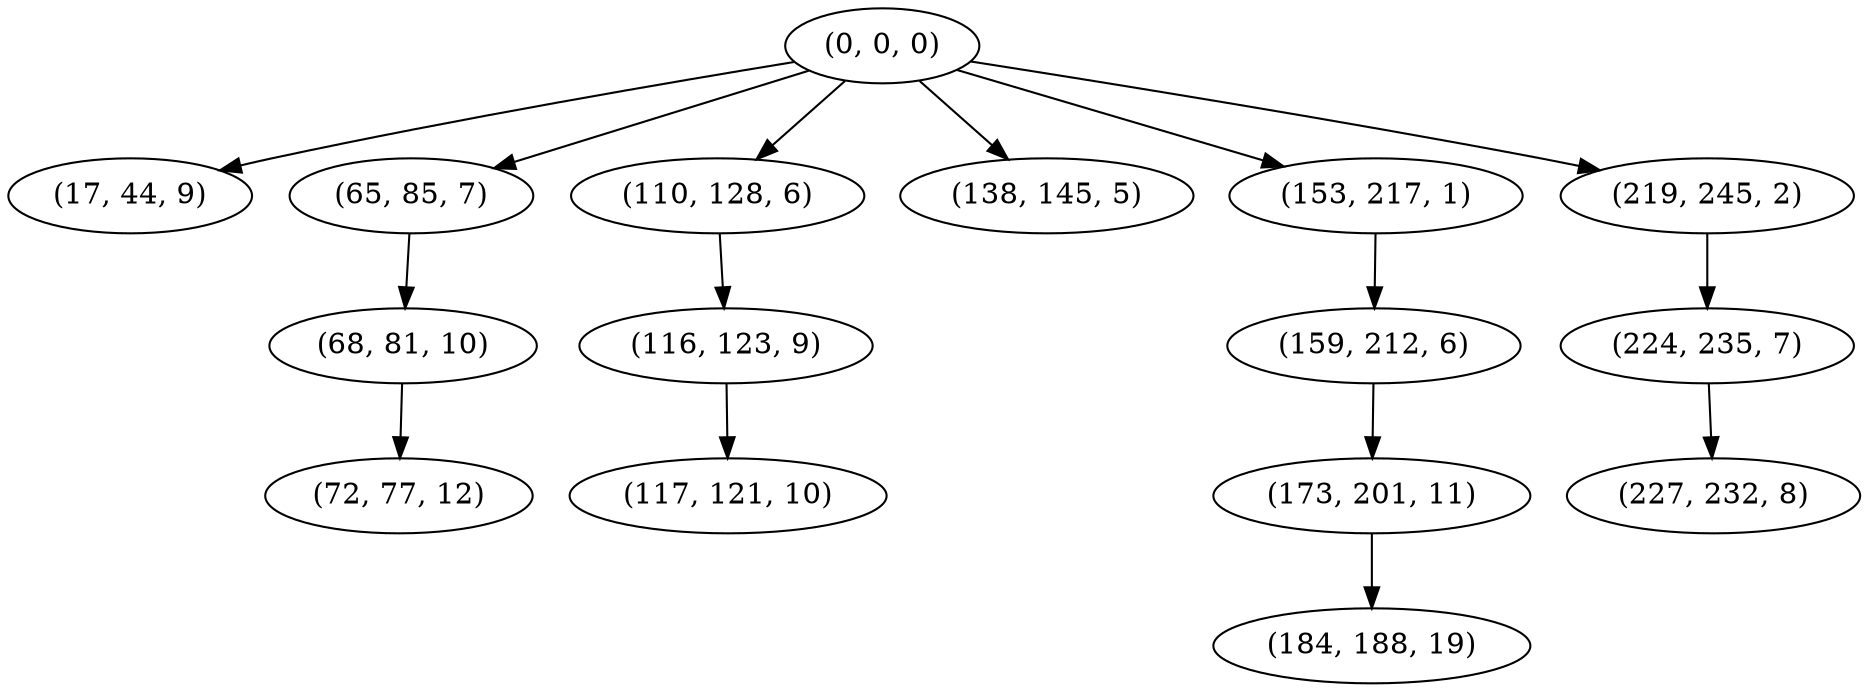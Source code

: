 digraph tree {
    "(0, 0, 0)";
    "(17, 44, 9)";
    "(65, 85, 7)";
    "(68, 81, 10)";
    "(72, 77, 12)";
    "(110, 128, 6)";
    "(116, 123, 9)";
    "(117, 121, 10)";
    "(138, 145, 5)";
    "(153, 217, 1)";
    "(159, 212, 6)";
    "(173, 201, 11)";
    "(184, 188, 19)";
    "(219, 245, 2)";
    "(224, 235, 7)";
    "(227, 232, 8)";
    "(0, 0, 0)" -> "(17, 44, 9)";
    "(0, 0, 0)" -> "(65, 85, 7)";
    "(0, 0, 0)" -> "(110, 128, 6)";
    "(0, 0, 0)" -> "(138, 145, 5)";
    "(0, 0, 0)" -> "(153, 217, 1)";
    "(0, 0, 0)" -> "(219, 245, 2)";
    "(65, 85, 7)" -> "(68, 81, 10)";
    "(68, 81, 10)" -> "(72, 77, 12)";
    "(110, 128, 6)" -> "(116, 123, 9)";
    "(116, 123, 9)" -> "(117, 121, 10)";
    "(153, 217, 1)" -> "(159, 212, 6)";
    "(159, 212, 6)" -> "(173, 201, 11)";
    "(173, 201, 11)" -> "(184, 188, 19)";
    "(219, 245, 2)" -> "(224, 235, 7)";
    "(224, 235, 7)" -> "(227, 232, 8)";
}
